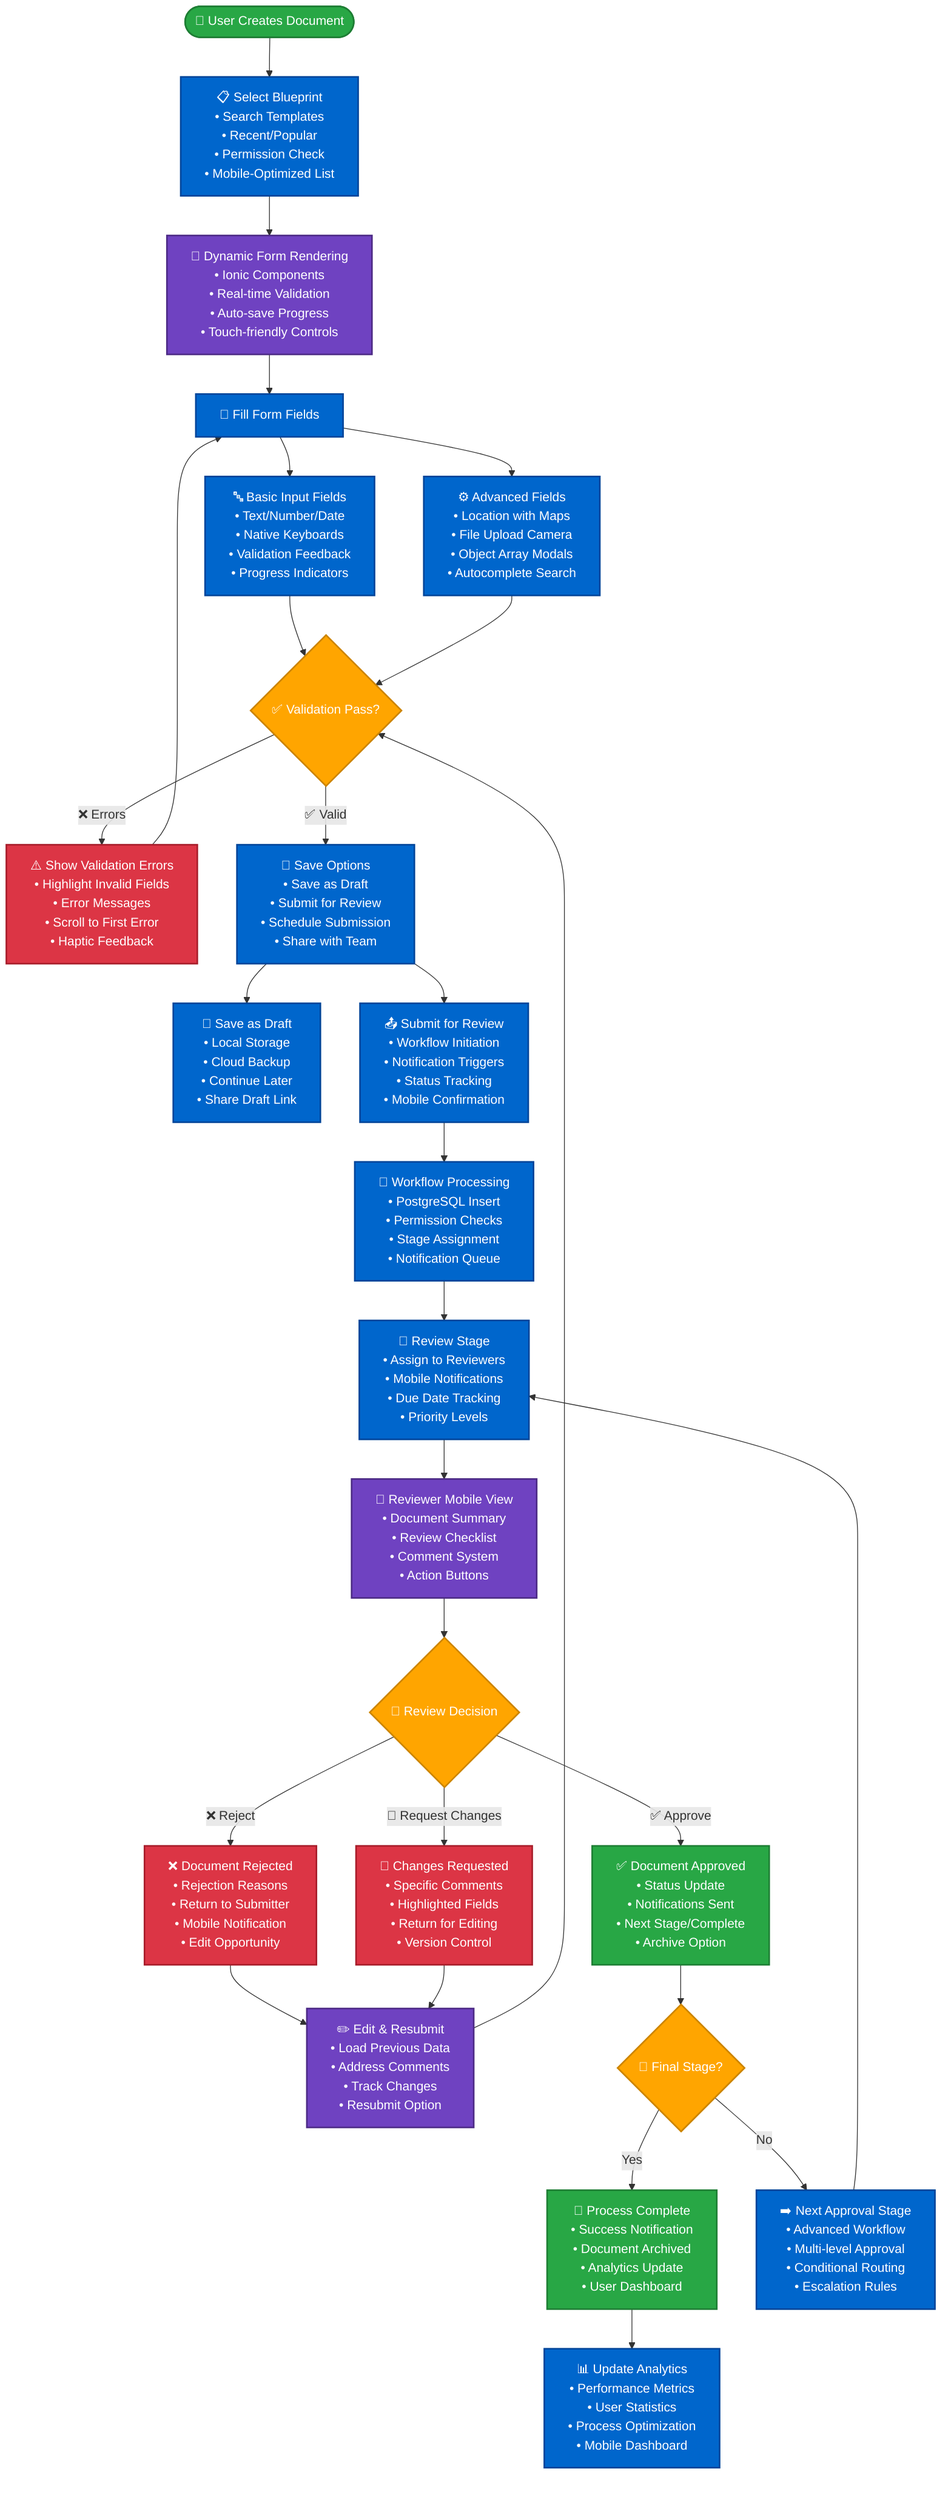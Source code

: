 flowchart TD
    Start([👤 User Creates Document]) --> SelectBP[📋 Select Blueprint<br/>• Search Templates<br/>• Recent/Popular<br/>• Permission Check<br/>• Mobile-Optimized List]
    
    SelectBP --> FormRender[📱 Dynamic Form Rendering<br/>• Ionic Components<br/>• Real-time Validation<br/>• Auto-save Progress<br/>• Touch-friendly Controls]
    
    FormRender --> FillForm[📝 Fill Form Fields]
    
    FillForm --> BasicFields[🔤 Basic Input Fields<br/>• Text/Number/Date<br/>• Native Keyboards<br/>• Validation Feedback<br/>• Progress Indicators]
    
    FillForm --> AdvancedFields[⚙️ Advanced Fields<br/>• Location with Maps<br/>• File Upload Camera<br/>• Object Array Modals<br/>• Autocomplete Search]
    
    BasicFields --> ValidationCheck{✅ Validation Pass?}
    AdvancedFields --> ValidationCheck
    
    ValidationCheck -->|❌ Errors| ShowErrors[⚠️ Show Validation Errors<br/>• Highlight Invalid Fields<br/>• Error Messages<br/>• Scroll to First Error<br/>• Haptic Feedback]
    ShowErrors --> FillForm
    
    ValidationCheck -->|✅ Valid| SaveOptions[💾 Save Options<br/>• Save as Draft<br/>• Submit for Review<br/>• Schedule Submission<br/>• Share with Team]
    
    SaveOptions --> Draft[📝 Save as Draft<br/>• Local Storage<br/>• Cloud Backup<br/>• Continue Later<br/>• Share Draft Link]
    
    SaveOptions --> Submit[📤 Submit for Review<br/>• Workflow Initiation<br/>• Notification Triggers<br/>• Status Tracking<br/>• Mobile Confirmation]
    
    Submit --> WorkflowEngine[🔄 Workflow Processing<br/>• PostgreSQL Insert<br/>• Permission Checks<br/>• Stage Assignment<br/>• Notification Queue]
    
    WorkflowEngine --> ReviewStage[👀 Review Stage<br/>• Assign to Reviewers<br/>• Mobile Notifications<br/>• Due Date Tracking<br/>• Priority Levels]
    
    ReviewStage --> ReviewerApp[📱 Reviewer Mobile View<br/>• Document Summary<br/>• Review Checklist<br/>• Comment System<br/>• Action Buttons]
    
    ReviewerApp --> ReviewActions{🎯 Review Decision}
    
    ReviewActions -->|✅ Approve| Approved[✅ Document Approved<br/>• Status Update<br/>• Notifications Sent<br/>• Next Stage/Complete<br/>• Archive Option]
    
    ReviewActions -->|❌ Reject| Rejected[❌ Document Rejected<br/>• Rejection Reasons<br/>• Return to Submitter<br/>• Mobile Notification<br/>• Edit Opportunity]
    
    ReviewActions -->|📝 Request Changes| RequestChanges[📝 Changes Requested<br/>• Specific Comments<br/>• Highlighted Fields<br/>• Return for Editing<br/>• Version Control]
    
    Rejected --> EditDocument[✏️ Edit & Resubmit<br/>• Load Previous Data<br/>• Address Comments<br/>• Track Changes<br/>• Resubmit Option]
    
    RequestChanges --> EditDocument
    EditDocument --> ValidationCheck
    
    Approved --> FinalStage{🏁 Final Stage?}
    FinalStage -->|Yes| Complete[🎉 Process Complete<br/>• Success Notification<br/>• Document Archived<br/>• Analytics Update<br/>• User Dashboard]
    
    FinalStage -->|No| NextStage[➡️ Next Approval Stage<br/>• Advanced Workflow<br/>• Multi-level Approval<br/>• Conditional Routing<br/>• Escalation Rules]
    
    NextStage --> ReviewStage
    
    Complete --> Analytics[📊 Update Analytics<br/>• Performance Metrics<br/>• User Statistics<br/>• Process Optimization<br/>• Mobile Dashboard]

    classDef start fill:#28A745,stroke:#1e7e34,stroke-width:2px,color:#fff
    classDef process fill:#0066CC,stroke:#004499,stroke-width:2px,color:#fff
    classDef decision fill:#FFA500,stroke:#cc8400,stroke-width:2px,color:#fff
    classDef error fill:#dc3545,stroke:#a71d2a,stroke-width:2px,color:#fff
    classDef success fill:#28A745,stroke:#1e7e34,stroke-width:2px,color:#fff
    classDef mobile fill:#6f42c1,stroke:#4c2a85,stroke-width:2px,color:#fff
    
    class Start start
    class SelectBP,FormRender,FillForm,BasicFields,AdvancedFields,SaveOptions,Draft,Submit,WorkflowEngine,ReviewStage,ReviewerApp,EditDocument,NextStage,Analytics process
    class ValidationCheck,ReviewActions,FinalStage decision
    class ShowErrors,Rejected,RequestChanges error
    class Approved,Complete success
    class FormRender,ReviewerApp,EditDocument mobile